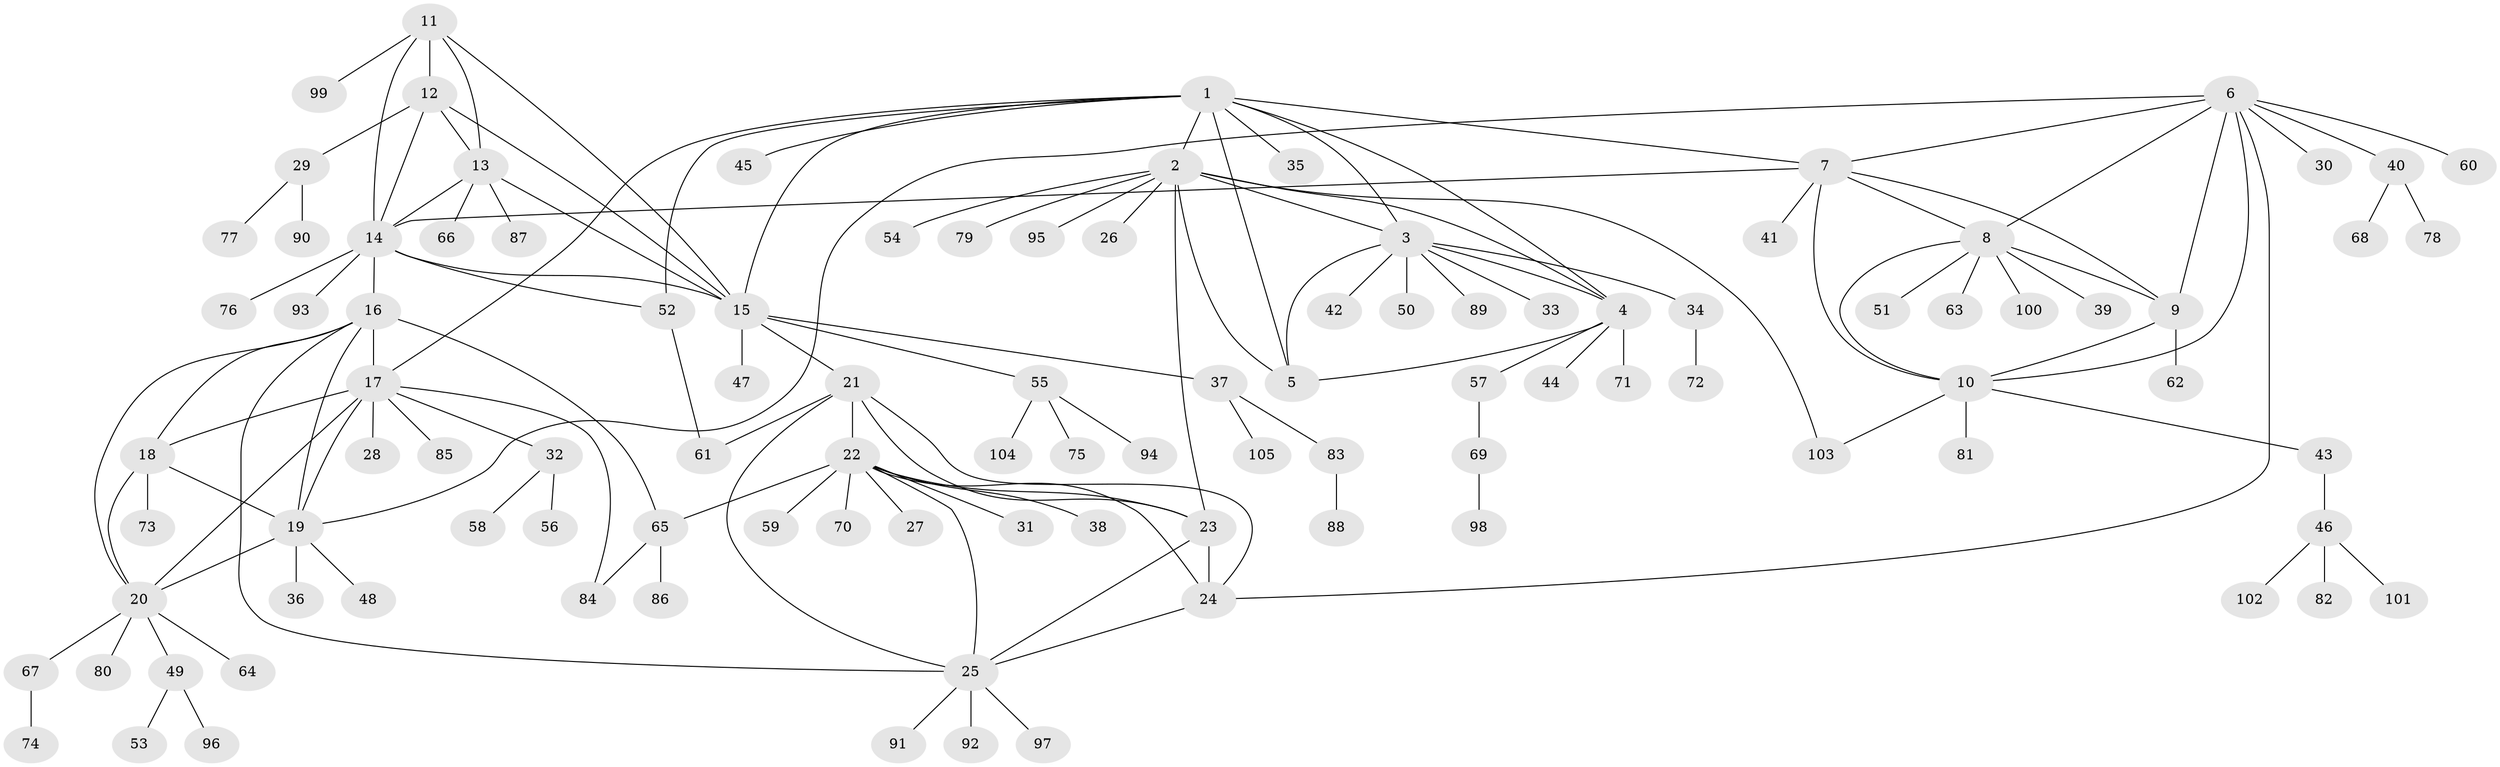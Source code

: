 // coarse degree distribution, {9: 0.0379746835443038, 8: 0.0379746835443038, 7: 0.05063291139240506, 5: 0.02531645569620253, 10: 0.02531645569620253, 3: 0.06329113924050633, 6: 0.012658227848101266, 4: 0.02531645569620253, 1: 0.6329113924050633, 2: 0.08860759493670886}
// Generated by graph-tools (version 1.1) at 2025/52/02/27/25 19:52:18]
// undirected, 105 vertices, 145 edges
graph export_dot {
graph [start="1"]
  node [color=gray90,style=filled];
  1;
  2;
  3;
  4;
  5;
  6;
  7;
  8;
  9;
  10;
  11;
  12;
  13;
  14;
  15;
  16;
  17;
  18;
  19;
  20;
  21;
  22;
  23;
  24;
  25;
  26;
  27;
  28;
  29;
  30;
  31;
  32;
  33;
  34;
  35;
  36;
  37;
  38;
  39;
  40;
  41;
  42;
  43;
  44;
  45;
  46;
  47;
  48;
  49;
  50;
  51;
  52;
  53;
  54;
  55;
  56;
  57;
  58;
  59;
  60;
  61;
  62;
  63;
  64;
  65;
  66;
  67;
  68;
  69;
  70;
  71;
  72;
  73;
  74;
  75;
  76;
  77;
  78;
  79;
  80;
  81;
  82;
  83;
  84;
  85;
  86;
  87;
  88;
  89;
  90;
  91;
  92;
  93;
  94;
  95;
  96;
  97;
  98;
  99;
  100;
  101;
  102;
  103;
  104;
  105;
  1 -- 2;
  1 -- 3;
  1 -- 4;
  1 -- 5;
  1 -- 7;
  1 -- 15;
  1 -- 17;
  1 -- 35;
  1 -- 45;
  1 -- 52;
  2 -- 3;
  2 -- 4;
  2 -- 5;
  2 -- 23;
  2 -- 26;
  2 -- 54;
  2 -- 79;
  2 -- 95;
  2 -- 103;
  3 -- 4;
  3 -- 5;
  3 -- 33;
  3 -- 34;
  3 -- 42;
  3 -- 50;
  3 -- 89;
  4 -- 5;
  4 -- 44;
  4 -- 57;
  4 -- 71;
  6 -- 7;
  6 -- 8;
  6 -- 9;
  6 -- 10;
  6 -- 19;
  6 -- 24;
  6 -- 30;
  6 -- 40;
  6 -- 60;
  7 -- 8;
  7 -- 9;
  7 -- 10;
  7 -- 14;
  7 -- 41;
  8 -- 9;
  8 -- 10;
  8 -- 39;
  8 -- 51;
  8 -- 63;
  8 -- 100;
  9 -- 10;
  9 -- 62;
  10 -- 43;
  10 -- 81;
  10 -- 103;
  11 -- 12;
  11 -- 13;
  11 -- 14;
  11 -- 15;
  11 -- 99;
  12 -- 13;
  12 -- 14;
  12 -- 15;
  12 -- 29;
  13 -- 14;
  13 -- 15;
  13 -- 66;
  13 -- 87;
  14 -- 15;
  14 -- 16;
  14 -- 52;
  14 -- 76;
  14 -- 93;
  15 -- 21;
  15 -- 37;
  15 -- 47;
  15 -- 55;
  16 -- 17;
  16 -- 18;
  16 -- 19;
  16 -- 20;
  16 -- 25;
  16 -- 65;
  17 -- 18;
  17 -- 19;
  17 -- 20;
  17 -- 28;
  17 -- 32;
  17 -- 84;
  17 -- 85;
  18 -- 19;
  18 -- 20;
  18 -- 73;
  19 -- 20;
  19 -- 36;
  19 -- 48;
  20 -- 49;
  20 -- 64;
  20 -- 67;
  20 -- 80;
  21 -- 22;
  21 -- 23;
  21 -- 24;
  21 -- 25;
  21 -- 61;
  22 -- 23;
  22 -- 24;
  22 -- 25;
  22 -- 27;
  22 -- 31;
  22 -- 38;
  22 -- 59;
  22 -- 65;
  22 -- 70;
  23 -- 24;
  23 -- 25;
  24 -- 25;
  25 -- 91;
  25 -- 92;
  25 -- 97;
  29 -- 77;
  29 -- 90;
  32 -- 56;
  32 -- 58;
  34 -- 72;
  37 -- 83;
  37 -- 105;
  40 -- 68;
  40 -- 78;
  43 -- 46;
  46 -- 82;
  46 -- 101;
  46 -- 102;
  49 -- 53;
  49 -- 96;
  52 -- 61;
  55 -- 75;
  55 -- 94;
  55 -- 104;
  57 -- 69;
  65 -- 84;
  65 -- 86;
  67 -- 74;
  69 -- 98;
  83 -- 88;
}
